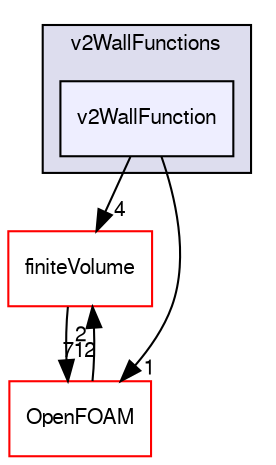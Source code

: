 digraph "src/turbulenceModels/compressible/RAS/derivedFvPatchFields/wallFunctions/v2WallFunctions/v2WallFunction" {
  bgcolor=transparent;
  compound=true
  node [ fontsize="10", fontname="FreeSans"];
  edge [ labelfontsize="10", labelfontname="FreeSans"];
  subgraph clusterdir_d031bf1cc51219a769d929d06acf6fcb {
    graph [ bgcolor="#ddddee", pencolor="black", label="v2WallFunctions" fontname="FreeSans", fontsize="10", URL="dir_d031bf1cc51219a769d929d06acf6fcb.html"]
  dir_033123a94507e5fc0c59fdf76beaa16b [shape=box, label="v2WallFunction", style="filled", fillcolor="#eeeeff", pencolor="black", URL="dir_033123a94507e5fc0c59fdf76beaa16b.html"];
  }
  dir_9bd15774b555cf7259a6fa18f99fe99b [shape=box label="finiteVolume" color="red" URL="dir_9bd15774b555cf7259a6fa18f99fe99b.html"];
  dir_c5473ff19b20e6ec4dfe5c310b3778a8 [shape=box label="OpenFOAM" color="red" URL="dir_c5473ff19b20e6ec4dfe5c310b3778a8.html"];
  dir_9bd15774b555cf7259a6fa18f99fe99b->dir_c5473ff19b20e6ec4dfe5c310b3778a8 [headlabel="712", labeldistance=1.5 headhref="dir_000749_001732.html"];
  dir_033123a94507e5fc0c59fdf76beaa16b->dir_9bd15774b555cf7259a6fa18f99fe99b [headlabel="4", labeldistance=1.5 headhref="dir_002921_000749.html"];
  dir_033123a94507e5fc0c59fdf76beaa16b->dir_c5473ff19b20e6ec4dfe5c310b3778a8 [headlabel="1", labeldistance=1.5 headhref="dir_002921_001732.html"];
  dir_c5473ff19b20e6ec4dfe5c310b3778a8->dir_9bd15774b555cf7259a6fa18f99fe99b [headlabel="2", labeldistance=1.5 headhref="dir_001732_000749.html"];
}
